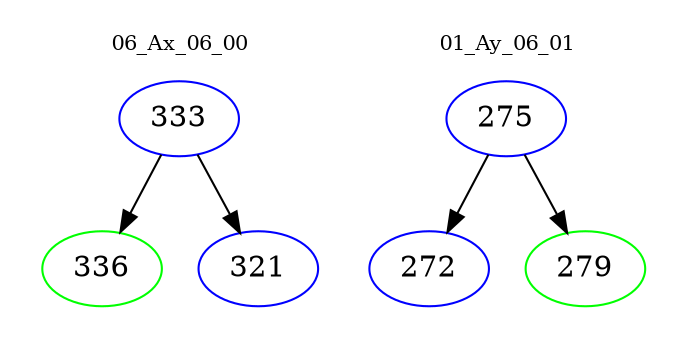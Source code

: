 digraph{
subgraph cluster_0 {
color = white
label = "06_Ax_06_00";
fontsize=10;
T0_333 [label="333", color="blue"]
T0_333 -> T0_336 [color="black"]
T0_336 [label="336", color="green"]
T0_333 -> T0_321 [color="black"]
T0_321 [label="321", color="blue"]
}
subgraph cluster_1 {
color = white
label = "01_Ay_06_01";
fontsize=10;
T1_275 [label="275", color="blue"]
T1_275 -> T1_272 [color="black"]
T1_272 [label="272", color="blue"]
T1_275 -> T1_279 [color="black"]
T1_279 [label="279", color="green"]
}
}
